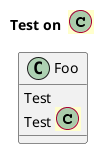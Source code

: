 {
  "sha1": "8r44q9a6byrg2qscurgksy9i8b62gf",
  "insertion": {
    "when": "2024-05-30T20:48:21.502Z",
    "url": "https://github.com/Roemer/plantuml-office",
    "user": "plantuml@gmail.com"
  }
}
@startuml




sprite $demo [13x26/color] {
zwzwzwzwzwzwzwzwmdhacpc%c%c%cYhKquzwzwzwzwzwzwzwzwzw
zwzwzwzwzwzwmNcYcZdbeNf<f<f<eddrcpcYqdzwzwzwzwzwzwzw
zwzwzwzwvgdKcYeMf<f<f<f<f<f<f<f<f<eNcYhKzgzwzwzwzwzw
zwzwzwvgd*cpeuf<f<f<f<f<f<f<f<f<f<f<f<d*h+zgzwzwzwzw
zwzwzwdKcpf<f<f<f<f<f<f<f<f<f<f<f<f<f<f<d*lKzwzwzwzw
zwzwmNcYeuf<f<f<f<f<f<f<f<f<f<f<f<f<f<f<f<cZqdzwzwzw
zwzwcYeMf<f<f<f<f<f<f<f<f<f<f<f<f<f<f<f<f<eNgYzwzwzw
zwmdcZf<f<f<f<f<f<f<JZ&V!!:WS-?%:mf<f<f<f<f<gpquzwzw
zwhadbf<f<f<f<f<f<:m!!!!!!!!!!!!!!f<f<f<f<f<hrlbzwzw
zwcpeNf<f<f<f<f<JZ!!&~SMf<f<JZ!!!!f<f<f<f<f<edgZzwzw
zwc%f<f<f<f<f<f<&V!!SMf<f<f<f<:W:mf<f<f<f<f<f<c%zwzw
zwc%f<f<f<f<f<f<!!!!f<f<f<f<f<f<f<f<f<f<f<f<f<c%zwzw
zwc%f<f<f<f<f<f<!!!!f<f<f<f<f<f<f<f<f<f<f<f<j<c%zwzw
zwcpeNf<f<f<f<f<&~!!Wdf<f<f<f<f<f<f<f<f<f<f<idgZzwzw
zwhbdbf<f<f<f<f<JZ!!&~SLf<f<at?%:Wf<f<f<f<f<i:lbzwzw
zwqucZf<f<f<f<f<f<:m!!!!!!!!!!!!?%f<f<f<f<f=gpquzwzw
zwzwcYeMf<f<f<f<f<f<Nq:W!!!!:WJqf<f<f<f<f<mdgYzwzwzw
zwzwqdcYeuf<f<f<f<f<f<f<f<f<f<f<f<f<f<f<j<gpqdzwzwzw
zwzwzwhKcpf<f<f<f<f<f<f<f<f<f<f<f<f<f<j=h+lKzwzwzwzw
zwzwzwzgh+cpf<f<f<f<f<f<f<f<f<f<f<f<j<h+h+zgzwzwzwzw
zwzwzwzwzglKcYeMf<f<f<f<f<f<f<f<f=mdgplKzgzwzwzwzwzw
zwzwzwzwzwzwqdgYcphredf<f<j<idi:gpgYqdzwzwzwzwzwzwzw
zwzwzwzwzwzwzwzwuulbgpc%c%c%gYlbquzwzwzwzwzwzwzwzwzw
zwzwzwzwzwzwzwzwzwzwzwzwzwzwzwzwzwzwzwzwzwzwzwzwzwzw
}


title Test on <$bug16> <$demo>

class Foo {
Test <$bug16>
Test <$demo>
}


@enduml
